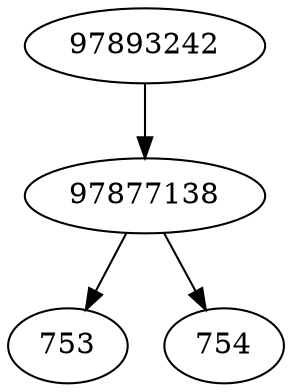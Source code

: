 strict digraph  {
753;
97893242;
754;
97877138;
97893242 -> 97877138;
97877138 -> 753;
97877138 -> 754;
}
